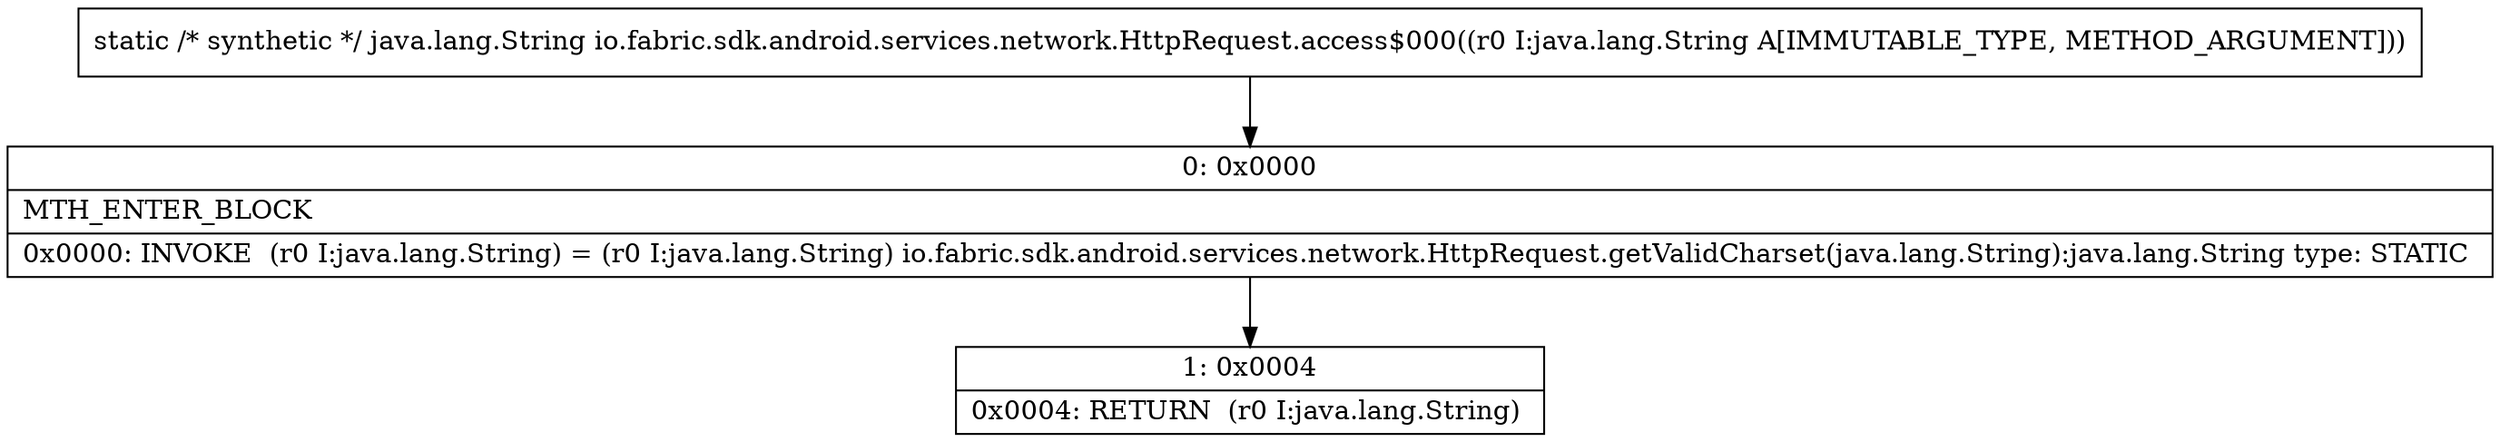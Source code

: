 digraph "CFG forio.fabric.sdk.android.services.network.HttpRequest.access$000(Ljava\/lang\/String;)Ljava\/lang\/String;" {
Node_0 [shape=record,label="{0\:\ 0x0000|MTH_ENTER_BLOCK\l|0x0000: INVOKE  (r0 I:java.lang.String) = (r0 I:java.lang.String) io.fabric.sdk.android.services.network.HttpRequest.getValidCharset(java.lang.String):java.lang.String type: STATIC \l}"];
Node_1 [shape=record,label="{1\:\ 0x0004|0x0004: RETURN  (r0 I:java.lang.String) \l}"];
MethodNode[shape=record,label="{static \/* synthetic *\/ java.lang.String io.fabric.sdk.android.services.network.HttpRequest.access$000((r0 I:java.lang.String A[IMMUTABLE_TYPE, METHOD_ARGUMENT])) }"];
MethodNode -> Node_0;
Node_0 -> Node_1;
}

